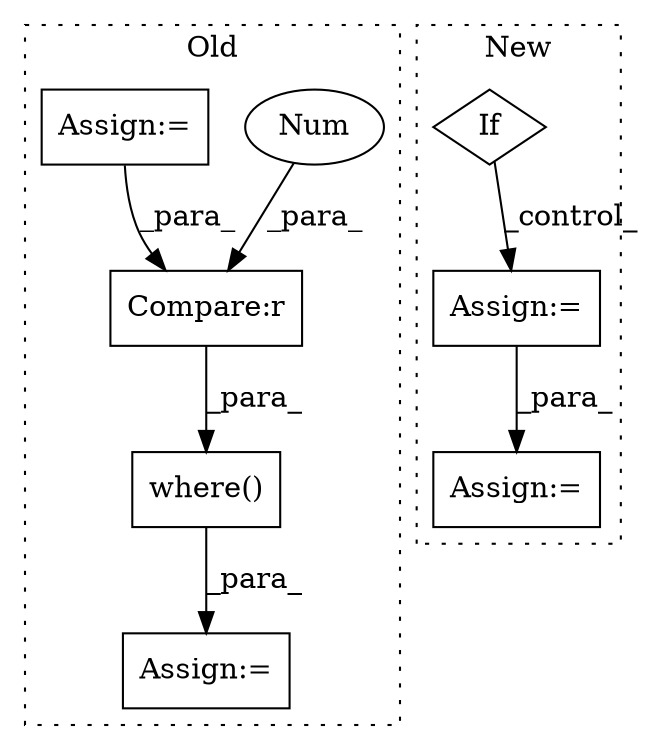 digraph G {
subgraph cluster0 {
1 [label="where()" a="75" s="3252,3306" l="12,1" shape="box"];
3 [label="Compare:r" a="40" s="3264" l="16" shape="box"];
4 [label="Num" a="76" s="3279" l="1" shape="ellipse"];
5 [label="Assign:=" a="68" s="2816" l="3" shape="box"];
8 [label="Assign:=" a="68" s="3249" l="3" shape="box"];
label = "Old";
style="dotted";
}
subgraph cluster1 {
2 [label="If" a="96" s="3101,3156" l="3,14" shape="diamond"];
6 [label="Assign:=" a="68" s="3182" l="3" shape="box"];
7 [label="Assign:=" a="68" s="3403" l="3" shape="box"];
label = "New";
style="dotted";
}
1 -> 8 [label="_para_"];
2 -> 6 [label="_control_"];
3 -> 1 [label="_para_"];
4 -> 3 [label="_para_"];
5 -> 3 [label="_para_"];
6 -> 7 [label="_para_"];
}